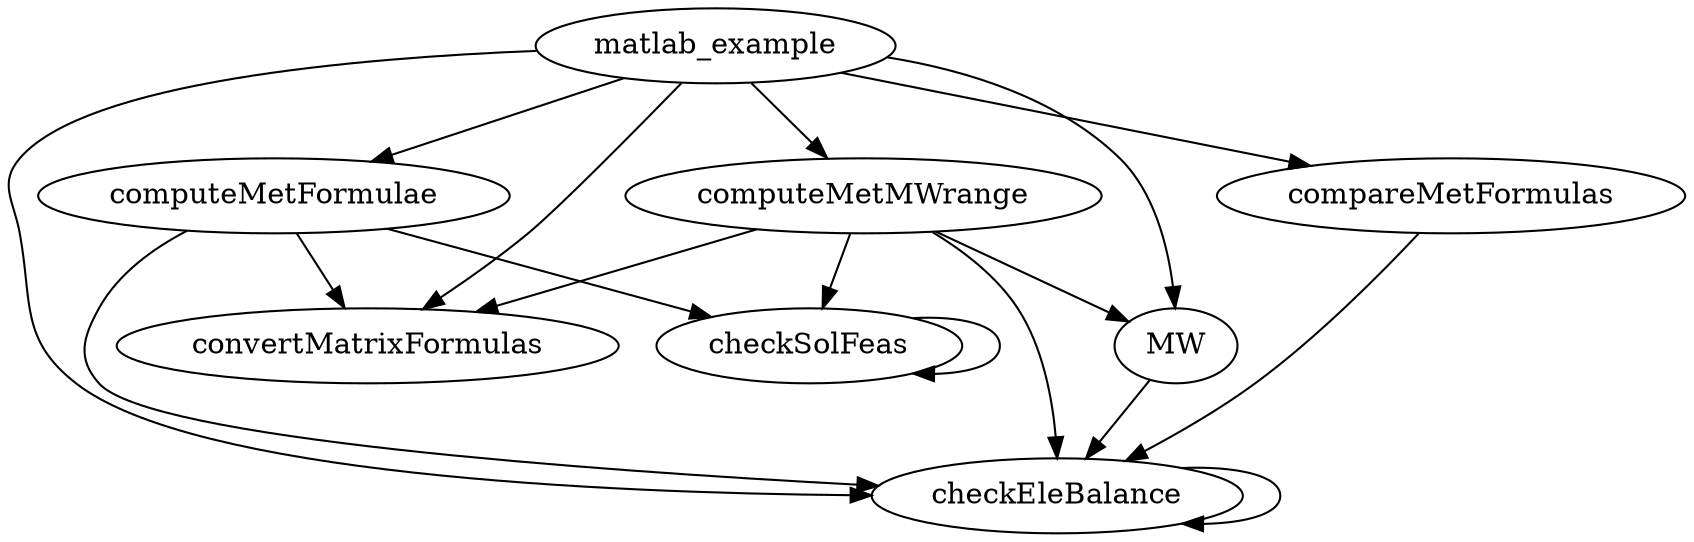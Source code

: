 /* Created by mdot for Matlab */
digraph m2html {
  MW -> checkEleBalance;
  checkEleBalance -> checkEleBalance;
  checkSolFeas -> checkSolFeas;
  compareMetFormulas -> checkEleBalance;
  computeMetFormulae -> checkEleBalance;
  computeMetFormulae -> checkSolFeas;
  computeMetFormulae -> convertMatrixFormulas;
  computeMetMWrange -> MW;
  computeMetMWrange -> checkEleBalance;
  computeMetMWrange -> checkSolFeas;
  computeMetMWrange -> convertMatrixFormulas;
  matlab_example -> MW;
  matlab_example -> checkEleBalance;
  matlab_example -> compareMetFormulas;
  matlab_example -> convertMatrixFormulas;
  matlab_example -> computeMetFormulae;
  matlab_example -> computeMetMWrange;

  MW [URL="MatlabCobraToolbox/auxiliary_functions/MW.html"];
  checkEleBalance [URL="MatlabCobraToolbox/auxiliary_functions/checkEleBalance.html"];
  checkSolFeas [URL="MatlabCobraToolbox/auxiliary_functions/checkSolFeas.html"];
  compareMetFormulas [URL="MatlabCobraToolbox/auxiliary_functions/compareMetFormulas.html"];
  convertMatrixFormulas [URL="MatlabCobraToolbox/auxiliary_functions/convertMatrixFormulas.html"];
  computeMetFormulae [URL="MatlabCobraToolbox/computeMetFormulae.html"];
  computeMetMWrange [URL="MatlabCobraToolbox/computeMetMWrange.html"];
  matlab_example [URL="MatlabCobraToolbox/matlab_example.html"];
}